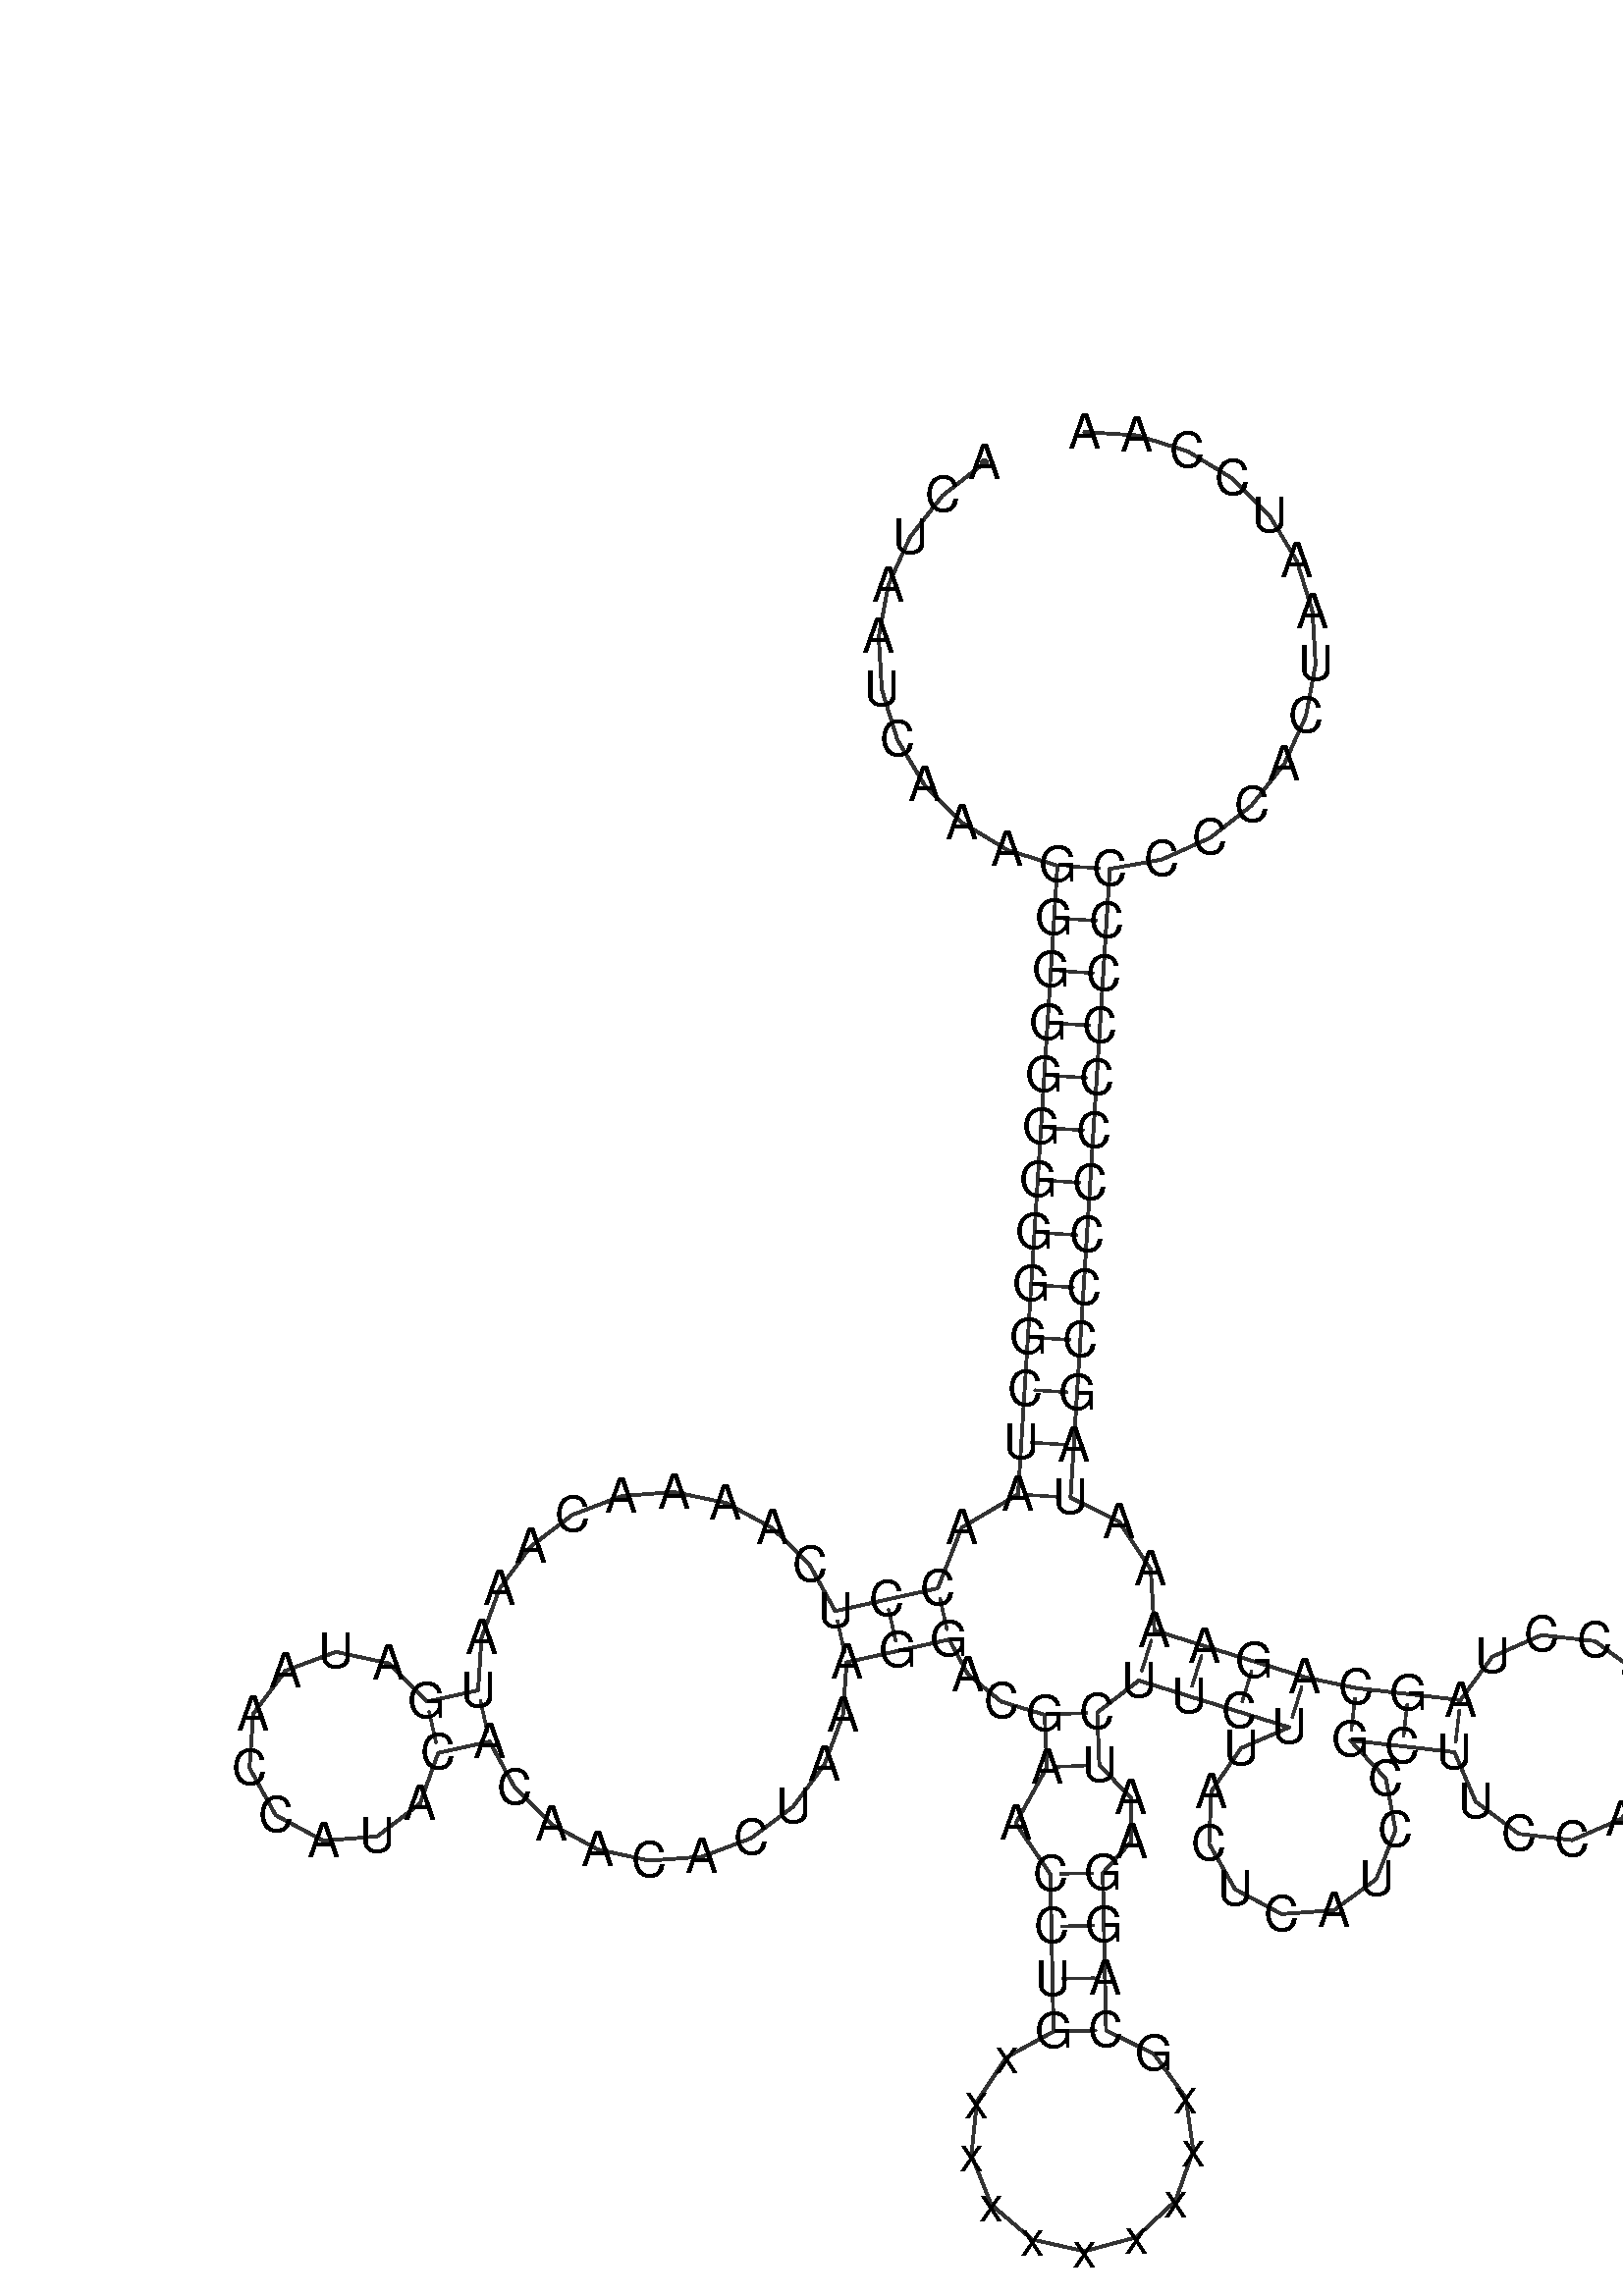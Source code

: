 %!PS-Adobe-3.0 EPSF-3.0
%%BoundingBox: 0 0 700 700
%%DocumentFonts: Helvetica
%%Pages: 1
%%EndComments

% Program options: 

% To switch off outline pairs of sequence comment or
% delete the appropriate line near the end of the file

/RNAplot 100 dict def

RNAplot begin

%%BeginProlog

/fsize  14 def
/outlinecolor {0.2 setgray} bind def
/paircolor    {0.2 setgray} bind def
/seqcolor     {0   setgray} bind def
/cshow  { dup stringwidth pop -2 div fsize -3 div rmoveto show} bind def
/min { 2 copy gt { exch } if pop } bind def
/max { 2 copy lt { exch } if pop } bind def
/arccoords { % i j arccoords
  % puts optimal x1 y1 x2 y2 coordinates used in bezier curves from i to j
  % onto the stack
  dup 3 -1 roll dup 4 -1 roll lt dup dup 5 2 roll {exch} if
  dup 3 -1 roll dup 3 -1 roll exch sub 1 sub dup
  4 -2 roll 5 -1 roll {exch} if 4 2 roll
  sequence length dup 2 div exch 3 1 roll lt 
  {exch 5 -1 roll pop 4 -2 roll exch 4 2 roll}
  { 4 2 roll 5 -1 roll dup 6 1 roll {exch} if
    4 -2 roll exch pop dup 3 -1 roll dup 4 1 roll
    exch add 4 -1 roll dup 5 1 roll sub 1 sub
    5 -1 roll not {4 -2 roll exch 4 2 roll} if
  }ifelse
   % compute the scalingfactor and prepare (1-sf) and sf*r
  2 mul exch cpr 3 1 roll div dup
  3 -1 roll mul exch 1 exch sub exch
   % compute the coordinates
  3 -1 roll 1 sub coor exch get aload pop % get coord for i
  4 -1 roll dup 5 1 roll mul 3 -1 roll dup 4 1 roll add exch % calculate y1
  4 -1 roll dup 5 1 roll mul 3 -1 roll dup 4 1 roll add exch % calculate x1
  5 -1 roll 1 sub coor exch get aload pop % get coord for j
  % duplicate j coord
  dup 3 -1 roll dup 4 1 roll exch 8 2 roll
  6 -1 roll dup 7 1 roll mul 5 -1 roll dup 6 1 roll add exch % calculate y2
  6 -1 roll mul 5 -1 roll add exch % calculate x2
  6 -2 roll % reorder
} bind def
/drawoutline {
  gsave outlinecolor newpath
  coor 0 get aload pop 0.8 0 360 arc % draw 5' circle of 1st sequence
  currentdict /cutpoint known        % check if cutpoint is defined
  {coor 0 cutpoint getinterval
   {aload pop lineto} forall         % draw outline of 1st sequence
   coor cutpoint 1 add get aload pop
   2 copy moveto 0.8 0 360 arc       % draw 5' circle of 2nd sequence
   coor cutpoint 1 add coor length cutpoint 1 add sub getinterval
   {aload pop lineto} forall        % draw outline of 2nd sequence
     } {
        /i 0 def
        coor {
            /p coor i get def
            /a arcs i get def
            /l a length def
            l 0 eq {
                %% standard point... draw simple line
                p 0 2 getinterval aload pop lineto
            } {
                %% point in loop... draw arc around loop center
                /clockwise a 5 get def
                clockwise 0.0 gt {
                    a 0 5 getinterval aload pop arcn
                } {
                    a 0 5 getinterval aload pop arc
                } ifelse
            } ifelse
            /i i 1 add def
        } forall
    }
  ifelse
  stroke grestore
} bind def
/drawpairs {
  paircolor
  0.7 setlinewidth
  [9 3.01] 9 setdash
  newpath
  pairs {aload pop
      currentdict (cpr) known
      { exch dup
        coor  exch 1 sub get aload pop moveto
        exch arccoords curveto
      }
      { coor exch 1 sub get aload pop moveto
        coor exch 1 sub get aload pop lineto
      }ifelse
  } forall
  stroke
} bind def
% draw bases
/drawbases {
  [] 0 setdash
  seqcolor
  0
  coor {
    aload pop moveto
    dup sequence exch 1 getinterval cshow
    1 add
  } forall
  pop
} bind def
/init {
  /Helvetica findfont fsize scalefont setfont
  1 setlinejoin
  1 setlinecap
  0.8 setlinewidth
  % find the coordinate range
  /xmax -1000 def /xmin 10000 def
  /ymax -1000 def /ymin 10000 def
  coor {
      aload pop
      dup ymin lt {dup /ymin exch def} if
      dup ymax gt {/ymax exch def} {pop} ifelse
      dup xmin lt {dup /xmin exch def} if
      dup xmax gt {/xmax exch def} {pop} ifelse
  } forall
  /size {xmax xmin sub ymax ymin sub max} bind def
  /width {xmax xmin sub} bind def
  /height {ymax ymin sub} bind def
  10 10 translate
  680 size 10 add div dup scale
  size width sub width xmin sub xmax sub add 2 div 5 add
  size height sub height ymin sub ymax sub add 2 div 5 add
  translate
} bind def

%%EndProlog

% data start here
/sequence { (\
ACUAAUCAAAGGGGGGGGGGCUAACCUCAAAACAAAUGAUAACCAUACACAACACUAAAGGACGAACCUGxxxxxxxxxxGCAGGAAUCUUCUUACUCAUCCGCUUCCACCCCCUAGCAGAAAAUAGCCCCCCCCCCCCCACUAAUCCAA\
) } def
/len { sequence length } bind def

/coor [
[84.586 422.853]
[72.701 413.578]
[63.383 401.728]
[57.171 387.992]
[54.428 373.168]
[55.313 358.119]
[59.775 343.719]
[67.553 330.806]
[78.197 320.129]
[91.086 312.311]
[105.473 307.806]
[104.537 292.835]
[103.601 277.864]
[102.666 262.893]
[101.73 247.922]
[100.794 232.952]
[99.859 217.981]
[98.923 203.01]
[97.988 188.039]
[97.052 173.068]
[96.116 158.098]
[95.181 143.127]
[94.245 128.156]
[78.157 118.675]
[71.292 101.309]
[56.648 98.059]
[42.005 94.808]
[34.68 108.007]
[23.943 118.597]
[10.671 125.726]
[-4.057 128.823]
[-19.046 127.645]
[-33.081 122.297]
[-45.029 113.219]
[-53.925 101.156]
[-59.057 87.088]
[-60.016 72.159]
[-74.659 68.909]
[-85.542 79.844]
[-100.613 83.137]
[-115.065 77.738]
[-124.285 65.369]
[-125.332 49.977]
[-117.871 36.474]
[-104.283 29.168]
[-88.904 30.391]
[-76.641 39.752]
[-71.408 54.265]
[-56.765 57.516]
[-49.579 44.396]
[-38.977 33.821]
[-25.812 26.655]
[-11.145 23.486]
[3.835 24.579]
[17.914 29.854]
[29.948 38.892]
[38.957 50.967]
[44.204 65.105]
[45.255 80.164]
[59.899 83.415]
[74.542 86.666]
[79.983 76.612]
[89.44 68.914]
[101.846 65.171]
[102.47 50.184]
[93.549 34.11]
[103.443 19.65]
[103.755 4.653]
[104.067 -10.344]
[104.379 -25.341]
[90.947 -32.678]
[82.473 -45.423]
[80.904 -60.648]
[86.601 -74.854]
[98.255 -84.776]
[113.187 -88.135]
[127.967 -84.158]
[139.198 -73.76]
[144.299 -59.329]
[142.098 -44.183]
[133.101 -31.801]
[119.376 -25.029]
[119.064 -10.032]
[118.751 4.965]
[118.439 19.962]
[126.603 28.943]
[126.426 41.481]
[117.457 50.808]
[116.833 65.795]
[128.726 74.937]
[143.048 70.48]
[157.371 66.024]
[171.694 61.567]
[157.923 55.62]
[149.43 43.256]
[148.822 28.269]
[156.285 15.257]
[169.529 8.214]
[184.489 9.302]
[196.575 18.187]
[202.077 32.141]
[199.307 46.883]
[189.114 57.889]
[204.016 56.176]
[218.918 54.464]
[224.955 40.341]
[237.254 31.142]
[252.507 29.34]
[266.611 35.421]
[275.771 47.749]
[277.525 63.007]
[271.4 77.092]
[259.043 86.214]
[243.779 87.92]
[229.714 81.751]
[220.631 69.366]
[205.729 71.078]
[190.827 72.791]
[176.15 75.889]
[161.828 80.346]
[147.505 84.803]
[133.183 89.26]
[132.136 106.719]
[123.038 120.419]
[109.216 127.22]
[110.151 142.191]
[111.087 157.162]
[112.023 172.133]
[112.958 187.104]
[113.894 202.074]
[114.83 217.045]
[115.765 232.016]
[116.701 246.987]
[117.636 261.958]
[118.572 276.928]
[119.508 291.899]
[120.443 306.87]
[135.279 309.549]
[149.041 315.702]
[160.931 324.97]
[170.257 336.814]
[176.477 350.547]
[179.229 365.369]
[178.353 380.418]
[173.9 394.821]
[166.129 407.739]
[155.492 418.422]
[142.607 426.248]
[128.224 430.762]
[113.178 431.703]
] def
/arcs [
[]
[]
[]
[]
[]
[]
[]
[]
[]
[]
[]
[]
[]
[]
[]
[]
[]
[]
[]
[]
[]
[]
[]
[]
[]
[]
[]
[]
[]
[]
[]
[]
[]
[]
[]
[]
[]
[]
[]
[]
[]
[]
[]
[]
[]
[]
[]
[]
[]
[]
[]
[]
[]
[]
[]
[]
[]
[]
[]
[]
[]
[]
[]
[]
[]
[]
[]
[]
[]
[]
[]
[]
[]
[]
[]
[]
[]
[]
[]
[]
[]
[]
[]
[]
[]
[]
[]
[]
[]
[]
[]
[]
[]
[]
[]
[]
[]
[]
[]
[]
[]
[]
[]
[]
[]
[]
[]
[]
[]
[]
[]
[]
[]
[]
[]
[]
[]
[]
[]
[]
[]
[]
[]
[]
[]
[]
[]
[]
[]
[]
[]
[]
[]
[]
[]
[]
[]
[]
[]
[]
[]
[]
[]
[]
[]
[]
[]
[]
[]
[]
] def
/pairs [
[11 137]
[12 136]
[13 135]
[14 134]
[15 133]
[16 132]
[17 131]
[18 130]
[19 129]
[20 128]
[21 127]
[22 126]
[23 125]
[25 61]
[26 60]
[27 59]
[37 49]
[38 48]
[64 89]
[65 88]
[67 85]
[68 84]
[69 83]
[70 82]
[90 122]
[91 121]
[92 120]
[93 119]
[103 118]
[104 117]
[105 116]
] def

init

% switch off outline pairs or bases by removing these lines
drawoutline
drawpairs
drawbases
showpage
end
%%EOF
